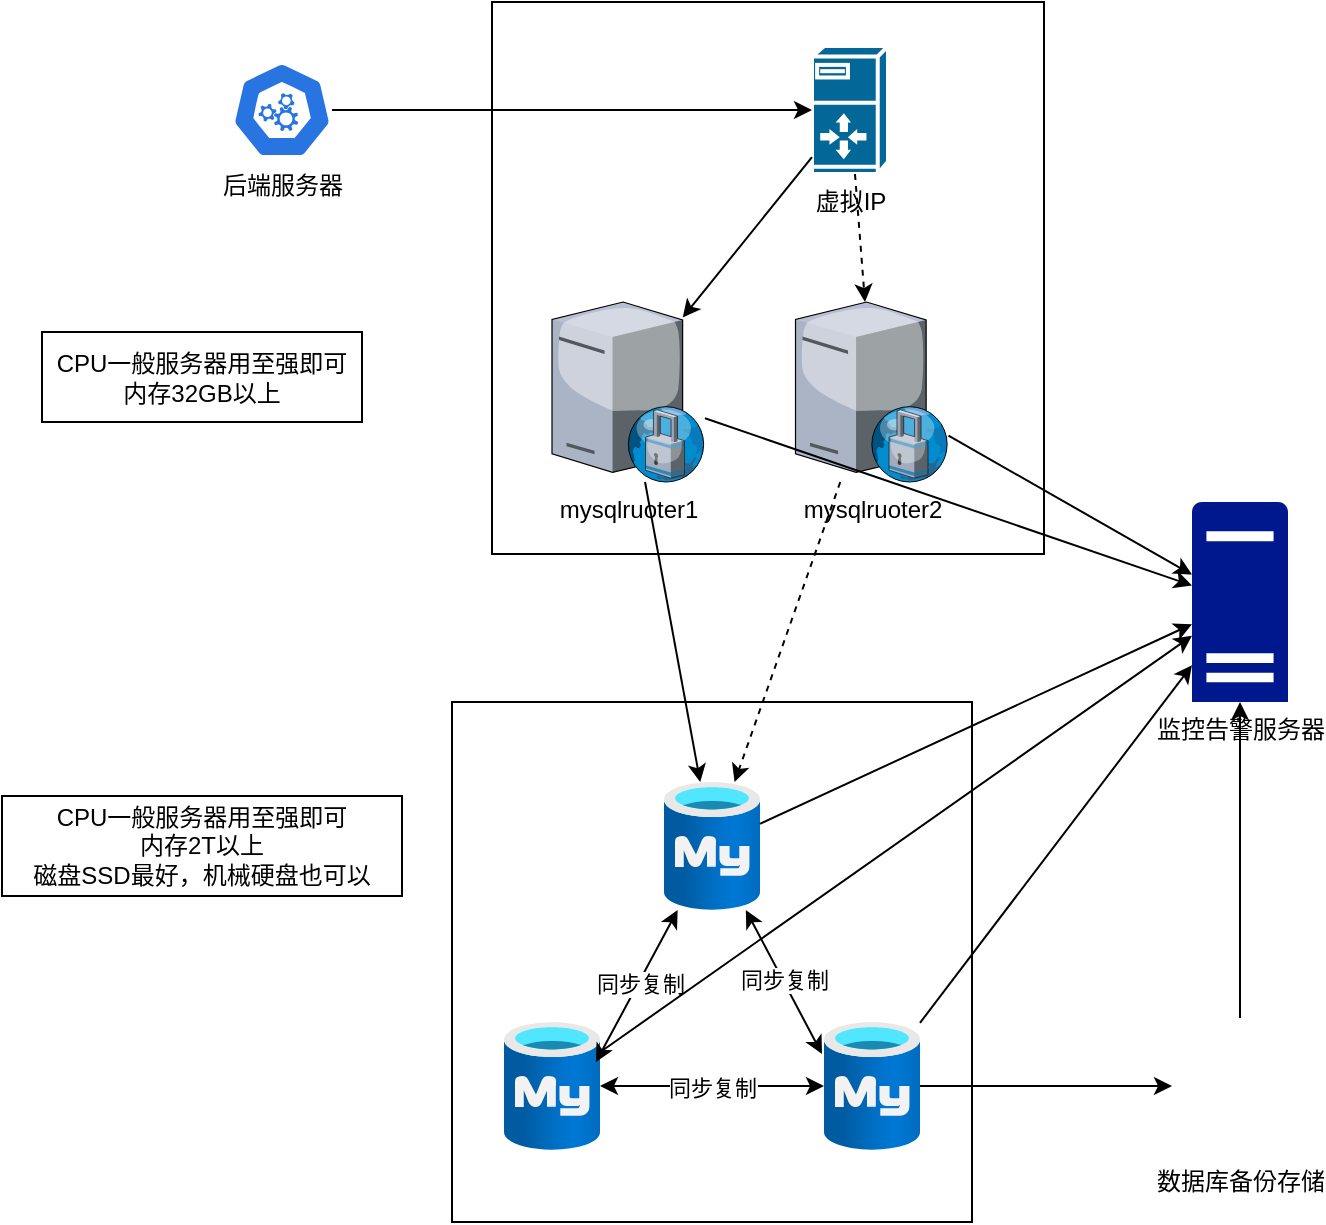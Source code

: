 <mxfile version="24.6.5" type="github">
  <diagram name="第 1 页" id="AiXbg7PUsbcyE4KA23Ez">
    <mxGraphModel dx="1078" dy="748" grid="1" gridSize="10" guides="1" tooltips="1" connect="1" arrows="1" fold="1" page="1" pageScale="1" pageWidth="827" pageHeight="1169" math="0" shadow="0">
      <root>
        <mxCell id="0" />
        <mxCell id="1" parent="0" />
        <mxCell id="t6NZkP5YLvOFnfPRe7XK-15" value="" style="whiteSpace=wrap;html=1;aspect=fixed;" vertex="1" parent="1">
          <mxGeometry x="275" y="220" width="276" height="276" as="geometry" />
        </mxCell>
        <mxCell id="t6NZkP5YLvOFnfPRe7XK-7" value="" style="whiteSpace=wrap;html=1;aspect=fixed;" vertex="1" parent="1">
          <mxGeometry x="255" y="570" width="260" height="260" as="geometry" />
        </mxCell>
        <mxCell id="t6NZkP5YLvOFnfPRe7XK-1" value="" style="image;aspect=fixed;html=1;points=[];align=center;fontSize=12;image=img/lib/azure2/databases/Azure_Database_MySQL_Server.svg;" vertex="1" parent="1">
          <mxGeometry x="361" y="610" width="48" height="64" as="geometry" />
        </mxCell>
        <mxCell id="t6NZkP5YLvOFnfPRe7XK-2" value="" style="image;aspect=fixed;html=1;points=[];align=center;fontSize=12;image=img/lib/azure2/databases/Azure_Database_MySQL_Server.svg;" vertex="1" parent="1">
          <mxGeometry x="281" y="730" width="48" height="64" as="geometry" />
        </mxCell>
        <mxCell id="t6NZkP5YLvOFnfPRe7XK-3" value="" style="image;aspect=fixed;html=1;points=[];align=center;fontSize=12;image=img/lib/azure2/databases/Azure_Database_MySQL_Server.svg;" vertex="1" parent="1">
          <mxGeometry x="441" y="730" width="48" height="64" as="geometry" />
        </mxCell>
        <mxCell id="t6NZkP5YLvOFnfPRe7XK-4" value="" style="endArrow=classic;startArrow=classic;html=1;rounded=0;exitX=-0.021;exitY=0.25;exitDx=0;exitDy=0;exitPerimeter=0;" edge="1" parent="1" source="t6NZkP5YLvOFnfPRe7XK-3" target="t6NZkP5YLvOFnfPRe7XK-1">
          <mxGeometry width="50" height="50" relative="1" as="geometry">
            <mxPoint x="391" y="740" as="sourcePoint" />
            <mxPoint x="431" y="670" as="targetPoint" />
          </mxGeometry>
        </mxCell>
        <mxCell id="t6NZkP5YLvOFnfPRe7XK-11" value="同步复制" style="edgeLabel;html=1;align=center;verticalAlign=middle;resizable=0;points=[];" vertex="1" connectable="0" parent="t6NZkP5YLvOFnfPRe7XK-4">
          <mxGeometry x="0.033" relative="1" as="geometry">
            <mxPoint as="offset" />
          </mxGeometry>
        </mxCell>
        <mxCell id="t6NZkP5YLvOFnfPRe7XK-5" value="" style="endArrow=classic;startArrow=classic;html=1;rounded=0;exitX=0.958;exitY=0.313;exitDx=0;exitDy=0;exitPerimeter=0;" edge="1" parent="1" source="t6NZkP5YLvOFnfPRe7XK-2" target="t6NZkP5YLvOFnfPRe7XK-1">
          <mxGeometry width="50" height="50" relative="1" as="geometry">
            <mxPoint x="311" y="720" as="sourcePoint" />
            <mxPoint x="361" y="670" as="targetPoint" />
          </mxGeometry>
        </mxCell>
        <mxCell id="t6NZkP5YLvOFnfPRe7XK-8" value="同步复制" style="edgeLabel;html=1;align=center;verticalAlign=middle;resizable=0;points=[];" vertex="1" connectable="0" parent="t6NZkP5YLvOFnfPRe7XK-5">
          <mxGeometry x="0.048" relative="1" as="geometry">
            <mxPoint as="offset" />
          </mxGeometry>
        </mxCell>
        <mxCell id="t6NZkP5YLvOFnfPRe7XK-6" value="" style="endArrow=classic;startArrow=classic;html=1;rounded=0;" edge="1" parent="1" source="t6NZkP5YLvOFnfPRe7XK-2" target="t6NZkP5YLvOFnfPRe7XK-3">
          <mxGeometry width="50" height="50" relative="1" as="geometry">
            <mxPoint x="511" y="810" as="sourcePoint" />
            <mxPoint x="441" y="760" as="targetPoint" />
          </mxGeometry>
        </mxCell>
        <mxCell id="t6NZkP5YLvOFnfPRe7XK-9" value="&lt;span style=&quot;color: rgba(0, 0, 0, 0); font-family: monospace; font-size: 0px; text-align: start; background-color: rgb(251, 251, 251);&quot;&gt;%3CmxGraphModel%3E%3Croot%3E%3CmxCell%20id%3D%220%22%2F%3E%3CmxCell%20id%3D%221%22%20parent%3D%220%22%2F%3E%3CmxCell%20id%3D%222%22%20value%3D%22%E5%90%8C%E6%AD%A5%E5%A4%8D%E5%88%B6%22%20style%3D%22edgeLabel%3Bhtml%3D1%3Balign%3Dcenter%3BverticalAlign%3Dmiddle%3Bresizable%3D0%3Bpoints%3D%5B%5D%3B%22%20vertex%3D%221%22%20connectable%3D%220%22%20parent%3D%221%22%3E%3CmxGeometry%20x%3D%22247.274%22%20y%3D%22310.387%22%20as%3D%22geometry%22%2F%3E%3C%2FmxCell%3E%3C%2Froot%3E%3C%2FmxGraphModel%3E&lt;/span&gt;" style="edgeLabel;html=1;align=center;verticalAlign=middle;resizable=0;points=[];" vertex="1" connectable="0" parent="t6NZkP5YLvOFnfPRe7XK-6">
          <mxGeometry x="-0.107" y="2" relative="1" as="geometry">
            <mxPoint as="offset" />
          </mxGeometry>
        </mxCell>
        <mxCell id="t6NZkP5YLvOFnfPRe7XK-10" value="同步复制" style="edgeLabel;html=1;align=center;verticalAlign=middle;resizable=0;points=[];" vertex="1" connectable="0" parent="t6NZkP5YLvOFnfPRe7XK-6">
          <mxGeometry y="-1" relative="1" as="geometry">
            <mxPoint as="offset" />
          </mxGeometry>
        </mxCell>
        <mxCell id="t6NZkP5YLvOFnfPRe7XK-12" value="后端服务器" style="aspect=fixed;sketch=0;html=1;dashed=0;whitespace=wrap;verticalLabelPosition=bottom;verticalAlign=top;fillColor=#2875E2;strokeColor=#ffffff;points=[[0.005,0.63,0],[0.1,0.2,0],[0.9,0.2,0],[0.5,0,0],[0.995,0.63,0],[0.72,0.99,0],[0.5,1,0],[0.28,0.99,0]];shape=mxgraph.kubernetes.icon2;prIcon=api" vertex="1" parent="1">
          <mxGeometry x="145" y="250" width="50" height="48" as="geometry" />
        </mxCell>
        <mxCell id="t6NZkP5YLvOFnfPRe7XK-13" value="mysqlruoter1" style="verticalLabelPosition=bottom;sketch=0;aspect=fixed;html=1;verticalAlign=top;strokeColor=none;align=center;outlineConnect=0;shape=mxgraph.citrix.proxy_server;" vertex="1" parent="1">
          <mxGeometry x="305" y="370" width="76.5" height="90" as="geometry" />
        </mxCell>
        <mxCell id="t6NZkP5YLvOFnfPRe7XK-14" value="mysqlruoter2" style="verticalLabelPosition=bottom;sketch=0;aspect=fixed;html=1;verticalAlign=top;strokeColor=none;align=center;outlineConnect=0;shape=mxgraph.citrix.proxy_server;" vertex="1" parent="1">
          <mxGeometry x="426.75" y="370" width="76.5" height="90" as="geometry" />
        </mxCell>
        <mxCell id="t6NZkP5YLvOFnfPRe7XK-17" value="" style="endArrow=classic;html=1;rounded=0;" edge="1" parent="1" source="t6NZkP5YLvOFnfPRe7XK-13" target="t6NZkP5YLvOFnfPRe7XK-1">
          <mxGeometry width="50" height="50" relative="1" as="geometry">
            <mxPoint x="525" y="520" as="sourcePoint" />
            <mxPoint x="575" y="470" as="targetPoint" />
          </mxGeometry>
        </mxCell>
        <mxCell id="t6NZkP5YLvOFnfPRe7XK-18" value="监控告警服务器" style="sketch=0;aspect=fixed;pointerEvents=1;shadow=0;dashed=0;html=1;strokeColor=none;labelPosition=center;verticalLabelPosition=bottom;verticalAlign=top;align=center;fillColor=#00188D;shape=mxgraph.mscae.enterprise.server_generic" vertex="1" parent="1">
          <mxGeometry x="625" y="470" width="48" height="100" as="geometry" />
        </mxCell>
        <mxCell id="t6NZkP5YLvOFnfPRe7XK-19" value="" style="endArrow=classic;html=1;rounded=0;" edge="1" parent="1" source="t6NZkP5YLvOFnfPRe7XK-13" target="t6NZkP5YLvOFnfPRe7XK-18">
          <mxGeometry width="50" height="50" relative="1" as="geometry">
            <mxPoint x="195" y="520" as="sourcePoint" />
            <mxPoint x="245" y="470" as="targetPoint" />
          </mxGeometry>
        </mxCell>
        <mxCell id="t6NZkP5YLvOFnfPRe7XK-20" value="" style="endArrow=classic;html=1;rounded=0;" edge="1" parent="1" source="t6NZkP5YLvOFnfPRe7XK-14" target="t6NZkP5YLvOFnfPRe7XK-18">
          <mxGeometry width="50" height="50" relative="1" as="geometry">
            <mxPoint x="455" y="560" as="sourcePoint" />
            <mxPoint x="505" y="510" as="targetPoint" />
          </mxGeometry>
        </mxCell>
        <mxCell id="t6NZkP5YLvOFnfPRe7XK-21" value="" style="endArrow=classic;html=1;rounded=0;" edge="1" parent="1" source="t6NZkP5YLvOFnfPRe7XK-1" target="t6NZkP5YLvOFnfPRe7XK-18">
          <mxGeometry width="50" height="50" relative="1" as="geometry">
            <mxPoint x="205" y="550" as="sourcePoint" />
            <mxPoint x="255" y="500" as="targetPoint" />
          </mxGeometry>
        </mxCell>
        <mxCell id="t6NZkP5YLvOFnfPRe7XK-22" value="" style="endArrow=classic;html=1;rounded=0;" edge="1" parent="1" source="t6NZkP5YLvOFnfPRe7XK-2" target="t6NZkP5YLvOFnfPRe7XK-18">
          <mxGeometry width="50" height="50" relative="1" as="geometry">
            <mxPoint x="205" y="600" as="sourcePoint" />
            <mxPoint x="255" y="550" as="targetPoint" />
          </mxGeometry>
        </mxCell>
        <mxCell id="t6NZkP5YLvOFnfPRe7XK-23" value="" style="endArrow=classic;html=1;rounded=0;" edge="1" parent="1" source="t6NZkP5YLvOFnfPRe7XK-3" target="t6NZkP5YLvOFnfPRe7XK-18">
          <mxGeometry width="50" height="50" relative="1" as="geometry">
            <mxPoint x="575" y="760" as="sourcePoint" />
            <mxPoint x="625" y="710" as="targetPoint" />
          </mxGeometry>
        </mxCell>
        <mxCell id="t6NZkP5YLvOFnfPRe7XK-24" value="虚拟IP" style="shape=mxgraph.cisco.servers.server_with_router;html=1;pointerEvents=1;dashed=0;fillColor=#036897;strokeColor=#ffffff;strokeWidth=2;verticalLabelPosition=bottom;verticalAlign=top;align=center;outlineConnect=0;" vertex="1" parent="1">
          <mxGeometry x="435" y="242" width="38" height="64" as="geometry" />
        </mxCell>
        <mxCell id="t6NZkP5YLvOFnfPRe7XK-26" value="" style="endArrow=classic;html=1;rounded=0;" edge="1" parent="1" source="t6NZkP5YLvOFnfPRe7XK-12" target="t6NZkP5YLvOFnfPRe7XK-24">
          <mxGeometry width="50" height="50" relative="1" as="geometry">
            <mxPoint x="215" y="280" as="sourcePoint" />
            <mxPoint x="575" y="470" as="targetPoint" />
          </mxGeometry>
        </mxCell>
        <mxCell id="t6NZkP5YLvOFnfPRe7XK-28" value="" style="endArrow=classic;html=1;rounded=0;" edge="1" parent="1" source="t6NZkP5YLvOFnfPRe7XK-24">
          <mxGeometry width="50" height="50" relative="1" as="geometry">
            <mxPoint x="426.75" y="306.0" as="sourcePoint" />
            <mxPoint x="370.346" y="377.81" as="targetPoint" />
          </mxGeometry>
        </mxCell>
        <mxCell id="t6NZkP5YLvOFnfPRe7XK-29" value="" style="endArrow=classic;html=1;rounded=0;dashed=1;" edge="1" parent="1" source="t6NZkP5YLvOFnfPRe7XK-24" target="t6NZkP5YLvOFnfPRe7XK-14">
          <mxGeometry width="50" height="50" relative="1" as="geometry">
            <mxPoint x="495" y="550" as="sourcePoint" />
            <mxPoint x="545" y="500" as="targetPoint" />
          </mxGeometry>
        </mxCell>
        <mxCell id="t6NZkP5YLvOFnfPRe7XK-30" value="" style="endArrow=classic;html=1;rounded=0;dashed=1;" edge="1" parent="1" source="t6NZkP5YLvOFnfPRe7XK-14" target="t6NZkP5YLvOFnfPRe7XK-1">
          <mxGeometry width="50" height="50" relative="1" as="geometry">
            <mxPoint x="495" y="550" as="sourcePoint" />
            <mxPoint x="545" y="500" as="targetPoint" />
          </mxGeometry>
        </mxCell>
        <mxCell id="t6NZkP5YLvOFnfPRe7XK-31" value="数据库备份存储" style="shape=image;html=1;verticalAlign=top;verticalLabelPosition=bottom;labelBackgroundColor=#ffffff;imageAspect=0;aspect=fixed;image=https://cdn1.iconfinder.com/data/icons/Futurosoft%20Icons%200.5.2/128x128/devices/nfs_mount.png" vertex="1" parent="1">
          <mxGeometry x="615" y="728" width="68" height="68" as="geometry" />
        </mxCell>
        <mxCell id="t6NZkP5YLvOFnfPRe7XK-32" value="" style="endArrow=classic;html=1;rounded=0;" edge="1" parent="1" source="t6NZkP5YLvOFnfPRe7XK-3" target="t6NZkP5YLvOFnfPRe7XK-31">
          <mxGeometry width="50" height="50" relative="1" as="geometry">
            <mxPoint x="495" y="720" as="sourcePoint" />
            <mxPoint x="545" y="670" as="targetPoint" />
          </mxGeometry>
        </mxCell>
        <mxCell id="t6NZkP5YLvOFnfPRe7XK-33" value="" style="endArrow=classic;html=1;rounded=0;entryX=0.5;entryY=1;entryDx=0;entryDy=0;entryPerimeter=0;" edge="1" parent="1" source="t6NZkP5YLvOFnfPRe7XK-31" target="t6NZkP5YLvOFnfPRe7XK-18">
          <mxGeometry width="50" height="50" relative="1" as="geometry">
            <mxPoint x="605" y="710" as="sourcePoint" />
            <mxPoint x="655" y="660" as="targetPoint" />
          </mxGeometry>
        </mxCell>
        <mxCell id="t6NZkP5YLvOFnfPRe7XK-34" value="CPU一般服务器用至强即可&lt;div&gt;内存32GB以上&lt;/div&gt;" style="rounded=0;whiteSpace=wrap;html=1;" vertex="1" parent="1">
          <mxGeometry x="50" y="385" width="160" height="45" as="geometry" />
        </mxCell>
        <mxCell id="t6NZkP5YLvOFnfPRe7XK-35" value="CPU一般服务器用至强即可&lt;div&gt;内存2T以上&lt;/div&gt;&lt;div&gt;磁盘SSD最好，机械硬盘也可以&lt;/div&gt;" style="rounded=0;whiteSpace=wrap;html=1;" vertex="1" parent="1">
          <mxGeometry x="30" y="617" width="200" height="50" as="geometry" />
        </mxCell>
      </root>
    </mxGraphModel>
  </diagram>
</mxfile>
